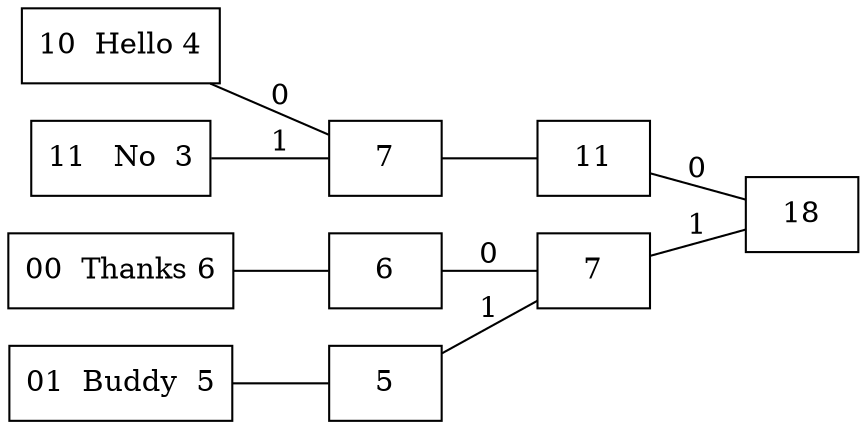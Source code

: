 digraph Tree {
	rankdir="RL";
	edge [arrowhead=none];
	node [shape=box];
	0 [label="18"] ;
	0 -> 1 [label = "0"];
	0 -> 2 [label = "1"];
	1 [label="11"] ;
	2 [label="7"] ;
	1 -> 3 ;
	2 -> 4 [label = "0"];
	2 -> 5 [label = "1"];
	3 [label="7"] ;
	4 [label="6"] ;
	5 [label="5"] ;
	3 -> 8 [label = "0"];
	3 -> 9 [label = "1"];
	4 -> 6 ;
	5 -> 7 ;
	6 [label="00  Thanks 6"] ;
	7 [label="01  Buddy  5"] ;
	8 [label="10  Hello 4"] ;
	9 [label="11   No  3"] ;
}

